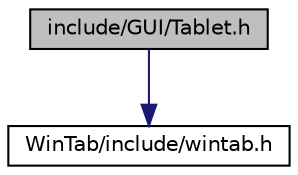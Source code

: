 digraph G
{
  edge [fontname="Helvetica",fontsize="10",labelfontname="Helvetica",labelfontsize="10"];
  node [fontname="Helvetica",fontsize="10",shape=record];
  Node1 [label="include/GUI/Tablet.h",height=0.2,width=0.4,color="black", fillcolor="grey75", style="filled" fontcolor="black"];
  Node1 -> Node2 [color="midnightblue",fontsize="10",style="solid",fontname="Helvetica"];
  Node2 [label="WinTab/include/wintab.h",height=0.2,width=0.4,color="black", fillcolor="white", style="filled",URL="$_w_i_n_t_a_b_8_h.html"];
}
